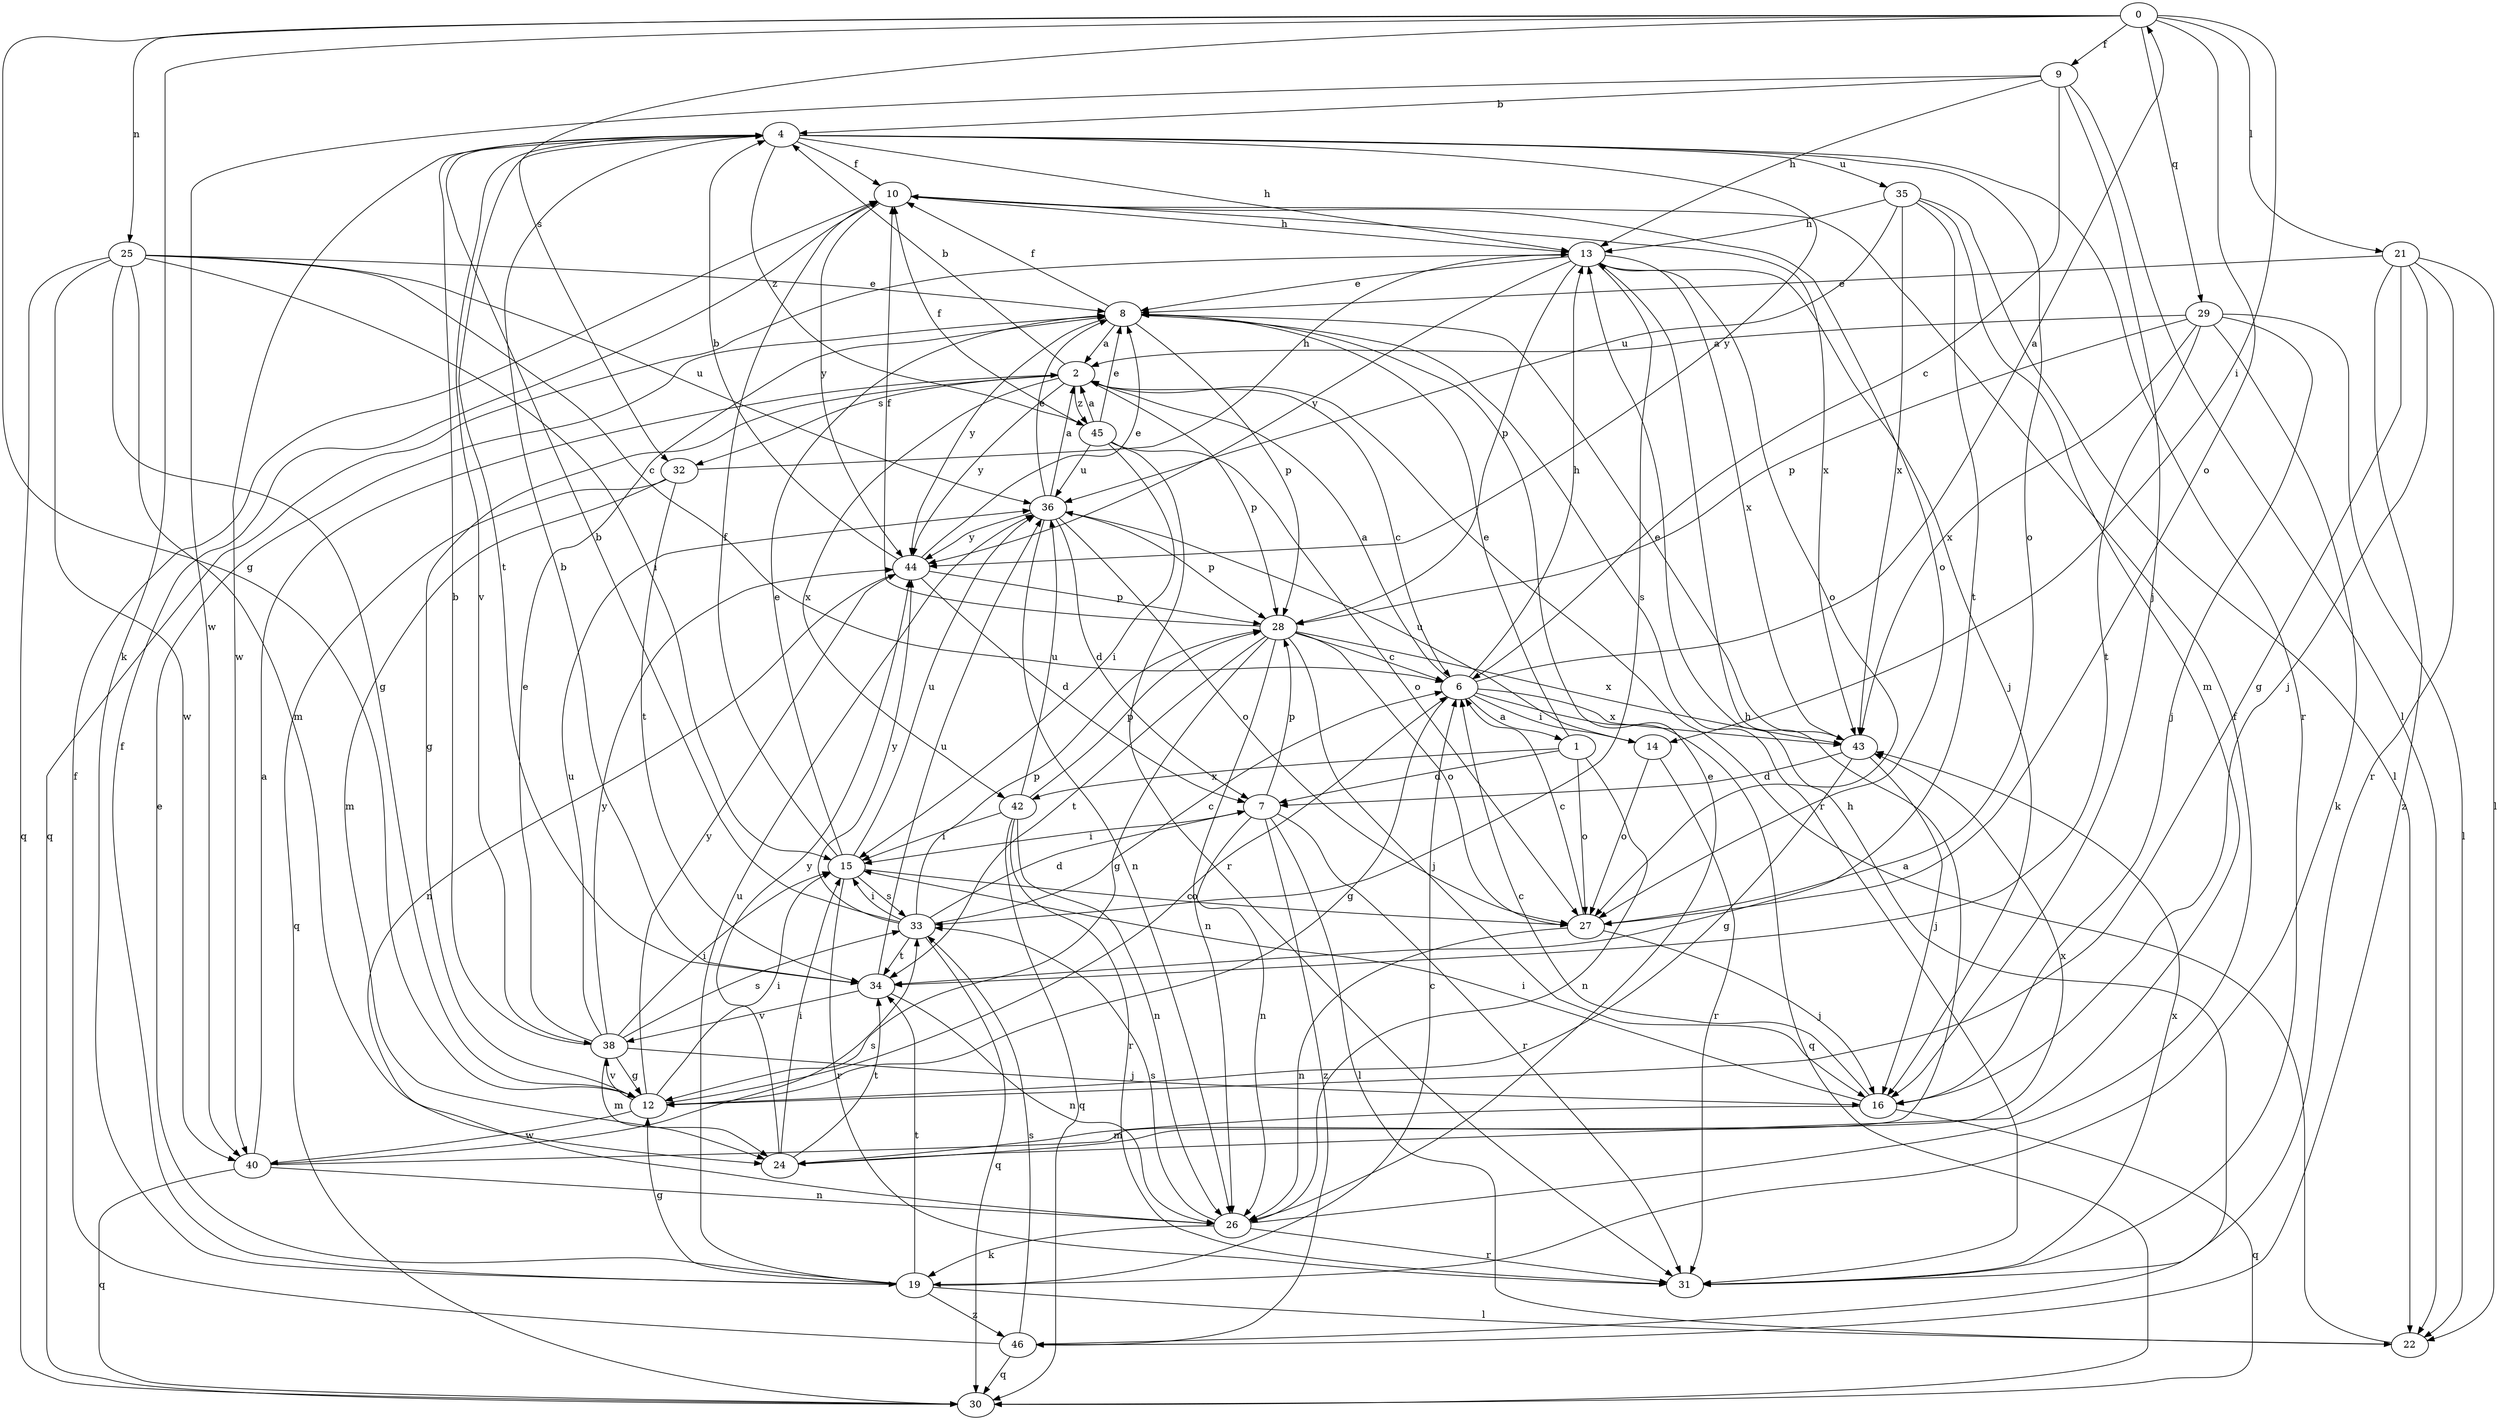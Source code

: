 strict digraph  {
0;
1;
2;
4;
6;
7;
8;
9;
10;
12;
13;
14;
15;
16;
19;
21;
22;
24;
25;
26;
27;
28;
29;
30;
31;
32;
33;
34;
35;
36;
38;
40;
42;
43;
44;
45;
46;
0 -> 9  [label=f];
0 -> 12  [label=g];
0 -> 14  [label=i];
0 -> 19  [label=k];
0 -> 21  [label=l];
0 -> 25  [label=n];
0 -> 27  [label=o];
0 -> 29  [label=q];
0 -> 32  [label=s];
1 -> 7  [label=d];
1 -> 8  [label=e];
1 -> 26  [label=n];
1 -> 27  [label=o];
1 -> 42  [label=x];
2 -> 4  [label=b];
2 -> 6  [label=c];
2 -> 12  [label=g];
2 -> 28  [label=p];
2 -> 32  [label=s];
2 -> 42  [label=x];
2 -> 44  [label=y];
2 -> 45  [label=z];
4 -> 10  [label=f];
4 -> 13  [label=h];
4 -> 27  [label=o];
4 -> 31  [label=r];
4 -> 34  [label=t];
4 -> 35  [label=u];
4 -> 38  [label=v];
4 -> 40  [label=w];
4 -> 44  [label=y];
4 -> 45  [label=z];
6 -> 0  [label=a];
6 -> 1  [label=a];
6 -> 2  [label=a];
6 -> 12  [label=g];
6 -> 13  [label=h];
6 -> 14  [label=i];
6 -> 30  [label=q];
6 -> 43  [label=x];
7 -> 15  [label=i];
7 -> 22  [label=l];
7 -> 26  [label=n];
7 -> 28  [label=p];
7 -> 31  [label=r];
7 -> 46  [label=z];
8 -> 2  [label=a];
8 -> 10  [label=f];
8 -> 28  [label=p];
8 -> 31  [label=r];
8 -> 44  [label=y];
9 -> 4  [label=b];
9 -> 6  [label=c];
9 -> 13  [label=h];
9 -> 16  [label=j];
9 -> 22  [label=l];
9 -> 40  [label=w];
10 -> 13  [label=h];
10 -> 27  [label=o];
10 -> 43  [label=x];
10 -> 44  [label=y];
12 -> 6  [label=c];
12 -> 15  [label=i];
12 -> 38  [label=v];
12 -> 40  [label=w];
12 -> 44  [label=y];
13 -> 8  [label=e];
13 -> 16  [label=j];
13 -> 27  [label=o];
13 -> 28  [label=p];
13 -> 30  [label=q];
13 -> 33  [label=s];
13 -> 43  [label=x];
13 -> 44  [label=y];
14 -> 27  [label=o];
14 -> 31  [label=r];
14 -> 36  [label=u];
15 -> 8  [label=e];
15 -> 10  [label=f];
15 -> 27  [label=o];
15 -> 31  [label=r];
15 -> 33  [label=s];
15 -> 36  [label=u];
16 -> 6  [label=c];
16 -> 15  [label=i];
16 -> 24  [label=m];
16 -> 30  [label=q];
19 -> 6  [label=c];
19 -> 8  [label=e];
19 -> 10  [label=f];
19 -> 12  [label=g];
19 -> 22  [label=l];
19 -> 34  [label=t];
19 -> 36  [label=u];
19 -> 46  [label=z];
21 -> 8  [label=e];
21 -> 12  [label=g];
21 -> 16  [label=j];
21 -> 22  [label=l];
21 -> 31  [label=r];
21 -> 46  [label=z];
22 -> 2  [label=a];
24 -> 15  [label=i];
24 -> 34  [label=t];
24 -> 43  [label=x];
24 -> 44  [label=y];
25 -> 6  [label=c];
25 -> 8  [label=e];
25 -> 12  [label=g];
25 -> 15  [label=i];
25 -> 24  [label=m];
25 -> 30  [label=q];
25 -> 36  [label=u];
25 -> 40  [label=w];
26 -> 8  [label=e];
26 -> 10  [label=f];
26 -> 19  [label=k];
26 -> 31  [label=r];
26 -> 33  [label=s];
27 -> 6  [label=c];
27 -> 16  [label=j];
27 -> 26  [label=n];
28 -> 6  [label=c];
28 -> 10  [label=f];
28 -> 12  [label=g];
28 -> 16  [label=j];
28 -> 26  [label=n];
28 -> 27  [label=o];
28 -> 34  [label=t];
28 -> 43  [label=x];
29 -> 2  [label=a];
29 -> 16  [label=j];
29 -> 19  [label=k];
29 -> 22  [label=l];
29 -> 28  [label=p];
29 -> 34  [label=t];
29 -> 43  [label=x];
31 -> 43  [label=x];
32 -> 13  [label=h];
32 -> 24  [label=m];
32 -> 30  [label=q];
32 -> 34  [label=t];
33 -> 4  [label=b];
33 -> 6  [label=c];
33 -> 7  [label=d];
33 -> 15  [label=i];
33 -> 28  [label=p];
33 -> 30  [label=q];
33 -> 34  [label=t];
33 -> 44  [label=y];
34 -> 4  [label=b];
34 -> 26  [label=n];
34 -> 36  [label=u];
34 -> 38  [label=v];
35 -> 13  [label=h];
35 -> 22  [label=l];
35 -> 24  [label=m];
35 -> 34  [label=t];
35 -> 36  [label=u];
35 -> 43  [label=x];
36 -> 2  [label=a];
36 -> 7  [label=d];
36 -> 8  [label=e];
36 -> 26  [label=n];
36 -> 27  [label=o];
36 -> 28  [label=p];
36 -> 44  [label=y];
38 -> 4  [label=b];
38 -> 8  [label=e];
38 -> 12  [label=g];
38 -> 15  [label=i];
38 -> 16  [label=j];
38 -> 24  [label=m];
38 -> 33  [label=s];
38 -> 36  [label=u];
38 -> 44  [label=y];
40 -> 2  [label=a];
40 -> 13  [label=h];
40 -> 26  [label=n];
40 -> 30  [label=q];
40 -> 33  [label=s];
42 -> 15  [label=i];
42 -> 26  [label=n];
42 -> 28  [label=p];
42 -> 30  [label=q];
42 -> 31  [label=r];
42 -> 36  [label=u];
43 -> 7  [label=d];
43 -> 8  [label=e];
43 -> 12  [label=g];
43 -> 16  [label=j];
44 -> 4  [label=b];
44 -> 7  [label=d];
44 -> 8  [label=e];
44 -> 26  [label=n];
44 -> 28  [label=p];
45 -> 2  [label=a];
45 -> 8  [label=e];
45 -> 10  [label=f];
45 -> 15  [label=i];
45 -> 27  [label=o];
45 -> 31  [label=r];
45 -> 36  [label=u];
46 -> 10  [label=f];
46 -> 13  [label=h];
46 -> 30  [label=q];
46 -> 33  [label=s];
}
